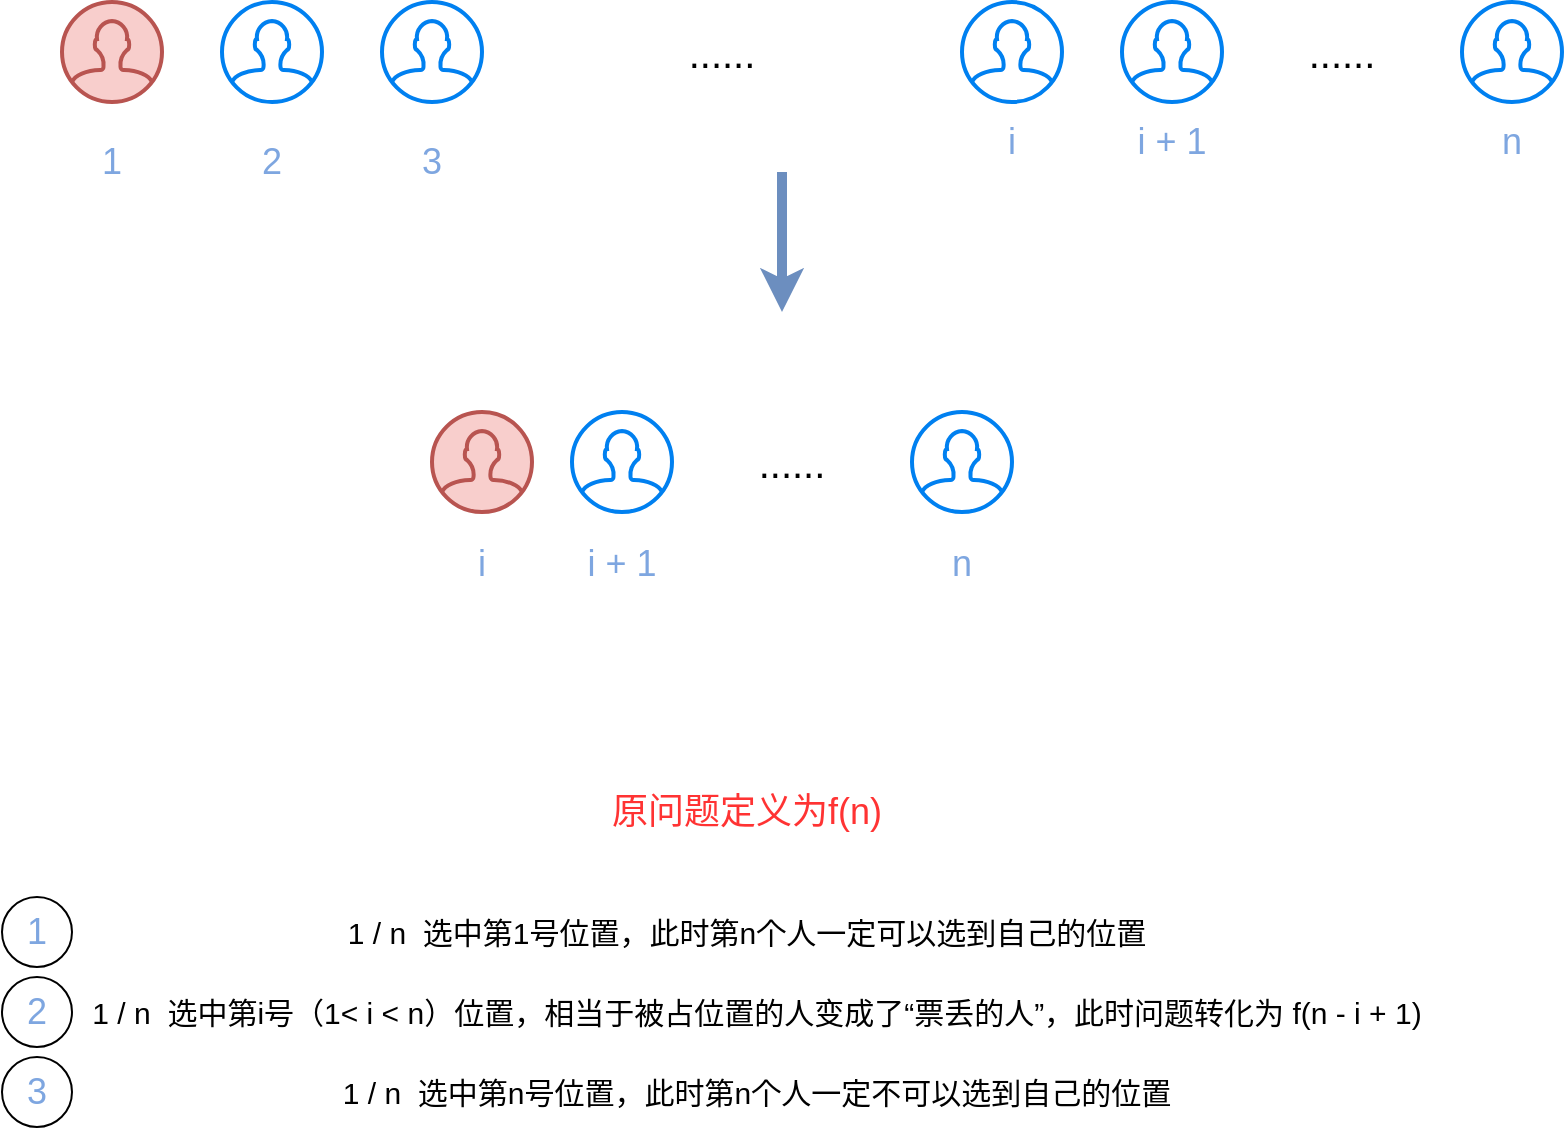 <mxfile version="12.4.2" type="device" pages="1"><diagram id="v0f0lJVqxLNNFGLpeWFL" name="Page-1"><mxGraphModel dx="1106" dy="900" grid="1" gridSize="10" guides="1" tooltips="1" connect="1" arrows="1" fold="1" page="1" pageScale="1" pageWidth="850" pageHeight="1100" math="0" shadow="0"><root><mxCell id="0"/><mxCell id="1" parent="0"/><mxCell id="pvjxBYp19DH1aCEuIfPX-8" value="" style="html=1;verticalLabelPosition=bottom;align=center;labelBackgroundColor=#ffffff;verticalAlign=top;strokeWidth=2;strokeColor=#b85450;shadow=0;dashed=0;shape=mxgraph.ios7.icons.user;fillColor=#f8cecc;" vertex="1" parent="1"><mxGeometry x="245" y="250" width="50" height="50" as="geometry"/></mxCell><mxCell id="pvjxBYp19DH1aCEuIfPX-12" value="1 / n&amp;nbsp; 选中第1号位置，此时第n个人一定可以选到自己的位置" style="text;html=1;strokeColor=none;fillColor=none;align=center;verticalAlign=middle;whiteSpace=wrap;rounded=0;fontSize=15;fontColor=#000000;" vertex="1" parent="1"><mxGeometry x="120" y="500" width="565" height="20" as="geometry"/></mxCell><mxCell id="pvjxBYp19DH1aCEuIfPX-16" value="1 / n&amp;nbsp; 选中第n号位置，此时第n个人一定不可以选到自己的位置" style="text;html=1;strokeColor=none;fillColor=none;align=center;verticalAlign=middle;whiteSpace=wrap;rounded=0;fontSize=15;fontColor=#000000;" vertex="1" parent="1"><mxGeometry x="125" y="580" width="565" height="20" as="geometry"/></mxCell><mxCell id="pvjxBYp19DH1aCEuIfPX-18" value="1 / n&amp;nbsp; 选中第i号（1&amp;lt; i &amp;lt; n）位置，相当于被占位置的人变成了“票丢的人”，此时问题转化为 f(n - i + 1)" style="text;html=1;strokeColor=none;fillColor=none;align=center;verticalAlign=middle;whiteSpace=wrap;rounded=0;fontSize=15;fontColor=#000000;" vertex="1" parent="1"><mxGeometry x="30" y="540" width="755" height="20" as="geometry"/></mxCell><mxCell id="pvjxBYp19DH1aCEuIfPX-19" value="原问题定义为f(n)" style="text;html=1;strokeColor=none;fillColor=none;align=center;verticalAlign=middle;whiteSpace=wrap;rounded=0;fontSize=18;fontColor=#FF3333;" vertex="1" parent="1"><mxGeometry x="250" y="440" width="305" height="20" as="geometry"/></mxCell><mxCell id="pvjxBYp19DH1aCEuIfPX-22" value="1" style="ellipse;whiteSpace=wrap;html=1;aspect=fixed;fontSize=18;fontColor=#7EA6E0;" vertex="1" parent="1"><mxGeometry x="30" y="492.5" width="35" height="35" as="geometry"/></mxCell><mxCell id="pvjxBYp19DH1aCEuIfPX-23" value="2" style="ellipse;whiteSpace=wrap;html=1;aspect=fixed;fontSize=18;fontColor=#7EA6E0;" vertex="1" parent="1"><mxGeometry x="30" y="532.5" width="35" height="35" as="geometry"/></mxCell><mxCell id="pvjxBYp19DH1aCEuIfPX-24" value="3" style="ellipse;whiteSpace=wrap;html=1;aspect=fixed;fontSize=18;fontColor=#7EA6E0;" vertex="1" parent="1"><mxGeometry x="30" y="572.5" width="35" height="35" as="geometry"/></mxCell><mxCell id="pvjxBYp19DH1aCEuIfPX-25" value="i" style="text;html=1;strokeColor=none;fillColor=none;align=center;verticalAlign=middle;whiteSpace=wrap;rounded=0;fontSize=18;fontColor=#7EA6E0;" vertex="1" parent="1"><mxGeometry x="250" y="316" width="40" height="20" as="geometry"/></mxCell><mxCell id="pvjxBYp19DH1aCEuIfPX-30" value="" style="html=1;verticalLabelPosition=bottom;align=center;labelBackgroundColor=#ffffff;verticalAlign=top;strokeWidth=2;strokeColor=#b85450;shadow=0;dashed=0;shape=mxgraph.ios7.icons.user;fillColor=#f8cecc;" vertex="1" parent="1"><mxGeometry x="60" y="45" width="50" height="50" as="geometry"/></mxCell><mxCell id="pvjxBYp19DH1aCEuIfPX-31" value="" style="html=1;verticalLabelPosition=bottom;align=center;labelBackgroundColor=#ffffff;verticalAlign=top;strokeWidth=2;strokeColor=#0080F0;shadow=0;dashed=0;shape=mxgraph.ios7.icons.user;" vertex="1" parent="1"><mxGeometry x="140" y="45" width="50" height="50" as="geometry"/></mxCell><mxCell id="pvjxBYp19DH1aCEuIfPX-32" value="" style="html=1;verticalLabelPosition=bottom;align=center;labelBackgroundColor=#ffffff;verticalAlign=top;strokeWidth=2;strokeColor=#0080F0;shadow=0;dashed=0;shape=mxgraph.ios7.icons.user;" vertex="1" parent="1"><mxGeometry x="220" y="45" width="50" height="50" as="geometry"/></mxCell><mxCell id="pvjxBYp19DH1aCEuIfPX-34" value="" style="html=1;verticalLabelPosition=bottom;align=center;labelBackgroundColor=#ffffff;verticalAlign=top;strokeWidth=2;strokeColor=#0080F0;shadow=0;dashed=0;shape=mxgraph.ios7.icons.user;" vertex="1" parent="1"><mxGeometry x="590" y="45" width="50" height="50" as="geometry"/></mxCell><mxCell id="pvjxBYp19DH1aCEuIfPX-35" value="" style="html=1;verticalLabelPosition=bottom;align=center;labelBackgroundColor=#ffffff;verticalAlign=top;strokeWidth=2;strokeColor=#0080F0;shadow=0;dashed=0;shape=mxgraph.ios7.icons.user;" vertex="1" parent="1"><mxGeometry x="760" y="45" width="50" height="50" as="geometry"/></mxCell><mxCell id="pvjxBYp19DH1aCEuIfPX-36" value="......" style="text;html=1;strokeColor=none;fillColor=none;align=center;verticalAlign=middle;whiteSpace=wrap;rounded=0;fontSize=20;" vertex="1" parent="1"><mxGeometry x="370" y="60" width="40" height="20" as="geometry"/></mxCell><mxCell id="pvjxBYp19DH1aCEuIfPX-37" value="i" style="text;html=1;strokeColor=none;fillColor=none;align=center;verticalAlign=middle;whiteSpace=wrap;rounded=0;fontSize=18;fontColor=#7EA6E0;" vertex="1" parent="1"><mxGeometry x="515" y="105" width="40" height="20" as="geometry"/></mxCell><mxCell id="pvjxBYp19DH1aCEuIfPX-38" value="" style="endArrow=classic;html=1;fontSize=28;fontColor=#7EA6E0;strokeWidth=5;fillColor=#dae8fc;strokeColor=#6c8ebf;" edge="1" parent="1"><mxGeometry width="50" height="50" relative="1" as="geometry"><mxPoint x="420" y="130" as="sourcePoint"/><mxPoint x="420" y="200" as="targetPoint"/></mxGeometry></mxCell><mxCell id="pvjxBYp19DH1aCEuIfPX-39" value="" style="html=1;verticalLabelPosition=bottom;align=center;labelBackgroundColor=#ffffff;verticalAlign=top;strokeWidth=2;strokeColor=#0080F0;shadow=0;dashed=0;shape=mxgraph.ios7.icons.user;" vertex="1" parent="1"><mxGeometry x="510" y="45" width="50" height="50" as="geometry"/></mxCell><mxCell id="pvjxBYp19DH1aCEuIfPX-41" value="1" style="text;html=1;strokeColor=none;fillColor=none;align=center;verticalAlign=middle;whiteSpace=wrap;rounded=0;fontSize=18;fontColor=#7EA6E0;" vertex="1" parent="1"><mxGeometry x="65" y="115" width="40" height="20" as="geometry"/></mxCell><mxCell id="pvjxBYp19DH1aCEuIfPX-42" value="2" style="text;html=1;strokeColor=none;fillColor=none;align=center;verticalAlign=middle;whiteSpace=wrap;rounded=0;fontSize=18;fontColor=#7EA6E0;" vertex="1" parent="1"><mxGeometry x="145" y="115" width="40" height="20" as="geometry"/></mxCell><mxCell id="pvjxBYp19DH1aCEuIfPX-43" value="3" style="text;html=1;strokeColor=none;fillColor=none;align=center;verticalAlign=middle;whiteSpace=wrap;rounded=0;fontSize=18;fontColor=#7EA6E0;" vertex="1" parent="1"><mxGeometry x="225" y="115" width="40" height="20" as="geometry"/></mxCell><mxCell id="pvjxBYp19DH1aCEuIfPX-44" value="i + 1" style="text;html=1;strokeColor=none;fillColor=none;align=center;verticalAlign=middle;whiteSpace=wrap;rounded=0;fontSize=18;fontColor=#7EA6E0;" vertex="1" parent="1"><mxGeometry x="595" y="105" width="40" height="20" as="geometry"/></mxCell><mxCell id="pvjxBYp19DH1aCEuIfPX-45" value="n" style="text;html=1;strokeColor=none;fillColor=none;align=center;verticalAlign=middle;whiteSpace=wrap;rounded=0;fontSize=18;fontColor=#7EA6E0;" vertex="1" parent="1"><mxGeometry x="765" y="105" width="40" height="20" as="geometry"/></mxCell><mxCell id="pvjxBYp19DH1aCEuIfPX-46" value="......" style="text;html=1;strokeColor=none;fillColor=none;align=center;verticalAlign=middle;whiteSpace=wrap;rounded=0;fontSize=20;" vertex="1" parent="1"><mxGeometry x="680" y="60" width="40" height="20" as="geometry"/></mxCell><mxCell id="pvjxBYp19DH1aCEuIfPX-54" value="" style="html=1;verticalLabelPosition=bottom;align=center;labelBackgroundColor=#ffffff;verticalAlign=top;strokeWidth=2;strokeColor=#0080F0;shadow=0;dashed=0;shape=mxgraph.ios7.icons.user;" vertex="1" parent="1"><mxGeometry x="315" y="250" width="50" height="50" as="geometry"/></mxCell><mxCell id="pvjxBYp19DH1aCEuIfPX-55" value="" style="html=1;verticalLabelPosition=bottom;align=center;labelBackgroundColor=#ffffff;verticalAlign=top;strokeWidth=2;strokeColor=#0080F0;shadow=0;dashed=0;shape=mxgraph.ios7.icons.user;" vertex="1" parent="1"><mxGeometry x="485" y="250" width="50" height="50" as="geometry"/></mxCell><mxCell id="pvjxBYp19DH1aCEuIfPX-56" value="i + 1" style="text;html=1;strokeColor=none;fillColor=none;align=center;verticalAlign=middle;whiteSpace=wrap;rounded=0;fontSize=18;fontColor=#7EA6E0;" vertex="1" parent="1"><mxGeometry x="320" y="316" width="40" height="20" as="geometry"/></mxCell><mxCell id="pvjxBYp19DH1aCEuIfPX-57" value="n" style="text;html=1;strokeColor=none;fillColor=none;align=center;verticalAlign=middle;whiteSpace=wrap;rounded=0;fontSize=18;fontColor=#7EA6E0;" vertex="1" parent="1"><mxGeometry x="490" y="316" width="40" height="20" as="geometry"/></mxCell><mxCell id="pvjxBYp19DH1aCEuIfPX-58" value="......" style="text;html=1;strokeColor=none;fillColor=none;align=center;verticalAlign=middle;whiteSpace=wrap;rounded=0;fontSize=20;" vertex="1" parent="1"><mxGeometry x="405" y="265" width="40" height="20" as="geometry"/></mxCell></root></mxGraphModel></diagram></mxfile>